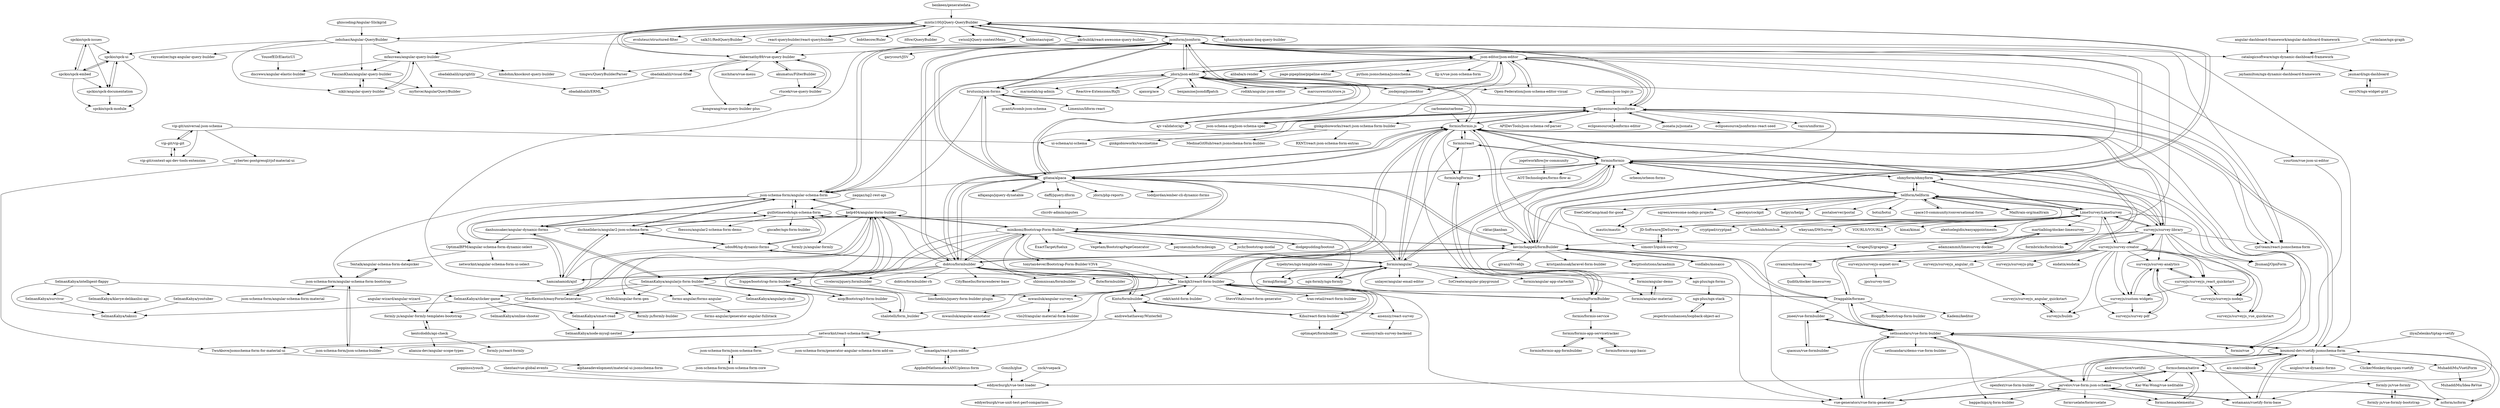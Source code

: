 digraph G {
"spckio/spck-issues" -> "spckio/spck-ui"
"spckio/spck-issues" -> "spckio/spck-documentation"
"spckio/spck-issues" -> "spckio/spck-embed"
"spckio/spck-documentation" -> "spckio/spck-ui"
"spckio/spck-documentation" -> "spckio/spck-module"
"formly-js/angular-formly" -> "formly-js/angular-formly-templates-bootstrap" ["e"=1]
"json-editor/json-editor" -> "jdorn/json-editor"
"json-editor/json-editor" -> "josdejong/jsoneditor" ["e"=1]
"json-editor/json-editor" -> "rjsf-team/react-jsonschema-form" ["e"=1]
"json-editor/json-editor" -> "jsonform/jsonform"
"json-editor/json-editor" -> "eclipsesource/jsonforms"
"json-editor/json-editor" -> "Open-Federation/json-schema-editor-visual" ["e"=1]
"json-editor/json-editor" -> "ajv-validator/ajv" ["e"=1]
"json-editor/json-editor" -> "yourtion/vue-json-ui-editor" ["e"=1]
"json-editor/json-editor" -> "json-schema-org/json-schema-spec" ["e"=1]
"json-editor/json-editor" -> "alibaba/x-render" ["e"=1]
"json-editor/json-editor" -> "brutusin/json-forms"
"json-editor/json-editor" -> "page-pipepline/pipeline-editor" ["e"=1]
"json-editor/json-editor" -> "GrapesJS/grapesjs" ["e"=1]
"json-editor/json-editor" -> "python-jsonschema/jsonschema" ["e"=1]
"json-editor/json-editor" -> "lljj-x/vue-json-schema-form" ["e"=1]
"json-schema-form/angular-schema-form" -> "jsonform/jsonform" ["e"=1]
"json-schema-form/angular-schema-form" -> "guillotinaweb/ngx-schema-form" ["e"=1]
"json-schema-form/angular-schema-form" -> "danhunsaker/angular-dynamic-forms" ["e"=1]
"json-schema-form/angular-schema-form" -> "jdorn/json-editor" ["e"=1]
"json-schema-form/angular-schema-form" -> "OptimalBPM/angular-schema-form-dynamic-select" ["e"=1]
"json-schema-form/angular-schema-form" -> "dschnelldavis/angular2-json-schema-form" ["e"=1]
"json-schema-form/angular-schema-form" -> "json-schema-form/angular-schema-form-bootstrap" ["e"=1]
"json-schema-form/angular-schema-form" -> "kelp404/angular-form-builder" ["e"=1]
"Open-Federation/json-schema-editor-visual" -> "json-editor/json-editor" ["e"=1]
"ghiscoding/Angular-Slickgrid" -> "zebzhao/Angular-QueryBuilder" ["e"=1]
"jdorn/json-editor" -> "json-editor/json-editor"
"jdorn/json-editor" -> "josdejong/jsoneditor" ["e"=1]
"jdorn/json-editor" -> "jsonform/jsonform"
"jdorn/json-editor" -> "json-schema-form/angular-schema-form" ["e"=1]
"jdorn/json-editor" -> "rjsf-team/react-jsonschema-form" ["e"=1]
"jdorn/json-editor" -> "gitana/alpaca"
"jdorn/json-editor" -> "benjamine/jsondiffpatch" ["e"=1]
"jdorn/json-editor" -> "ajv-validator/ajv" ["e"=1]
"jdorn/json-editor" -> "brutusin/json-forms"
"jdorn/json-editor" -> "Open-Federation/json-schema-editor-visual" ["e"=1]
"jdorn/json-editor" -> "rodikh/angular-json-editor"
"jdorn/json-editor" -> "marcuswestin/store.js" ["e"=1]
"jdorn/json-editor" -> "marmelab/ng-admin" ["e"=1]
"jdorn/json-editor" -> "Reactive-Extensions/RxJS" ["e"=1]
"jdorn/json-editor" -> "ajaxorg/ace" ["e"=1]
"mistic100/jQuery-QueryBuilder" -> "dabernathy89/vue-query-builder"
"mistic100/jQuery-QueryBuilder" -> "tghamm/dynamic-linq-query-builder"
"mistic100/jQuery-QueryBuilder" -> "ukrbublik/react-awesome-query-builder" ["e"=1]
"mistic100/jQuery-QueryBuilder" -> "timgws/QueryBuilderParser"
"mistic100/jQuery-QueryBuilder" -> "mfauveau/angular-query-builder"
"mistic100/jQuery-QueryBuilder" -> "react-querybuilder/react-querybuilder" ["e"=1]
"mistic100/jQuery-QueryBuilder" -> "evoluteur/structured-filter"
"mistic100/jQuery-QueryBuilder" -> "salk31/RedQueryBuilder"
"mistic100/jQuery-QueryBuilder" -> "kevinchappell/formBuilder"
"mistic100/jQuery-QueryBuilder" -> "zebzhao/Angular-QueryBuilder"
"mistic100/jQuery-QueryBuilder" -> "jsonform/jsonform"
"mistic100/jQuery-QueryBuilder" -> "bobthecow/Ruler" ["e"=1]
"mistic100/jQuery-QueryBuilder" -> "itfsw/QueryBuilder"
"mistic100/jQuery-QueryBuilder" -> "swisnl/jQuery-contextMenu" ["e"=1]
"mistic100/jQuery-QueryBuilder" -> "hiddentao/squel" ["e"=1]
"shentao/vue-global-events" -> "eddyerburgh/vue-test-loader" ["e"=1]
"formschema/elementui" -> "formschema/native"
"eddyerburgh/vue-test-loader" -> "eddyerburgh/vue-unit-test-perf-comparison"
"Gonzih/glue" -> "eddyerburgh/vue-test-loader"
"angular-dashboard-framework/angular-dashboard-framework" -> "catalogicsoftware/ngx-dynamic-dashboard-framework" ["e"=1]
"dobtco/formbuilder" -> "CityBaseInc/formrenderer-base"
"dobtco/formbuilder" -> "minikomi/Bootstrap-Form-Builder"
"dobtco/formbuilder" -> "kevinchappell/formBuilder"
"dobtco/formbuilder" -> "gitana/alpaca"
"dobtco/formbuilder" -> "shlomnissan/formbuilder"
"dobtco/formbuilder" -> "SelmanKahya/angularjs-form-builder"
"dobtco/formbuilder" -> "Kinto/formbuilder"
"dobtco/formbuilder" -> "kelp404/angular-form-builder"
"dobtco/formbuilder" -> "viveleroi/jquery.formbuilder"
"dobtco/formbuilder" -> "flute/formbuilder"
"dobtco/formbuilder" -> "frappe/bootstrap-form-builder"
"dobtco/formbuilder" -> "blackjk3/react-form-builder"
"dobtco/formbuilder" -> "jsonform/jsonform"
"dobtco/formbuilder" -> "dobtco/formbuilder-rb"
"dobtco/formbuilder" -> "formio/formio.js"
"ohmyform/ohmyform" -> "tellform/tellform" ["e"=1]
"ohmyform/ohmyform" -> "formio/formio" ["e"=1]
"ohmyform/ohmyform" -> "LimeSurvey/LimeSurvey" ["e"=1]
"Kiho/react-form-builder" -> "blackjk3/react-form-builder"
"Kiho/react-form-builder" -> "Kinto/formbuilder"
"Kiho/react-form-builder" -> "optimajet/formbuilder" ["e"=1]
"iliyaZelenko/tiptap-vuetify" -> "koumoul-dev/vuetify-jsonschema-form" ["e"=1]
"iliyaZelenko/tiptap-vuetify" -> "wotamann/vuetify-form-base" ["e"=1]
"angular-wizard/angular-wizard" -> "formly-js/angular-formly-templates-bootstrap" ["e"=1]
"typebytes/ngx-template-streams" -> "formql/formql" ["e"=1]
"AppliedMathematicsANU/plexus-form" -> "ismaelga/react-json-editor"
"hamzahamidi/ajsf" -> "guillotinaweb/ngx-schema-form"
"hamzahamidi/ajsf" -> "dschnelldavis/angular2-json-schema-form"
"hamzahamidi/ajsf" -> "udos86/ng-dynamic-forms" ["e"=1]
"hamzahamidi/ajsf" -> "formio/angular"
"ncform/ncform" -> "jarvelov/vue-form-json-schema" ["e"=1]
"ncform/ncform" -> "koumoul-dev/vuetify-jsonschema-form" ["e"=1]
"ncform/ncform" -> "formschema/native" ["e"=1]
"zebzhao/Angular-QueryBuilder" -> "FauzanKhan/angular-query-builder"
"zebzhao/Angular-QueryBuilder" -> "mfauveau/angular-query-builder"
"zebzhao/Angular-QueryBuilder" -> "catalogicsoftware/ngx-dynamic-dashboard-framework"
"zebzhao/Angular-QueryBuilder" -> "raysuelzer/ngx-angular-query-builder"
"zebzhao/Angular-QueryBuilder" -> "spckio/spck-ui"
"zebzhao/Angular-QueryBuilder" -> "niklr/angular-query-builder"
"rtucek/vue-query-builder" -> "dabernathy89/vue-query-builder"
"rtucek/vue-query-builder" -> "kongwang/vue-query-builder-plus"
"danhunsaker/angular-dynamic-forms" -> "SelmanKahya/angularjs-form-builder"
"danhunsaker/angular-dynamic-forms" -> "json-schema-form/angular-schema-form" ["e"=1]
"danhunsaker/angular-dynamic-forms" -> "kelp404/angular-form-builder"
"danhunsaker/angular-dynamic-forms" -> "OptimalBPM/angular-schema-form-dynamic-select"
"kelp404/angular-form-builder" -> "SelmanKahya/angularjs-form-builder"
"kelp404/angular-form-builder" -> "minikomi/Bootstrap-Form-Builder"
"kelp404/angular-form-builder" -> "MacKentoch/easyFormGenerator"
"kelp404/angular-form-builder" -> "McNull/angular-form-gen"
"kelp404/angular-form-builder" -> "danhunsaker/angular-dynamic-forms"
"kelp404/angular-form-builder" -> "formly-js/angular-formly" ["e"=1]
"kelp404/angular-form-builder" -> "forms-angular/forms-angular"
"kelp404/angular-form-builder" -> "mwasiluk/angular-surveys"
"kelp404/angular-form-builder" -> "json-schema-form/angular-schema-form" ["e"=1]
"koumoul-dev/vuetify-jsonschema-form" -> "wotamann/vuetify-form-base"
"koumoul-dev/vuetify-jsonschema-form" -> "jarvelov/vue-form-json-schema"
"koumoul-dev/vuetify-jsonschema-form" -> "sethsandaru/vue-form-builder"
"koumoul-dev/vuetify-jsonschema-form" -> "vue-generators/vue-form-generator" ["e"=1]
"koumoul-dev/vuetify-jsonschema-form" -> "formschema/native"
"koumoul-dev/vuetify-jsonschema-form" -> "MuhaddiMu/VuetiForm"
"koumoul-dev/vuetify-jsonschema-form" -> "asigloo/vue-dynamic-forms" ["e"=1]
"koumoul-dev/vuetify-jsonschema-form" -> "ClickerMonkey/dayspan-vuetify" ["e"=1]
"koumoul-dev/vuetify-jsonschema-form" -> "ais-one/cookbook" ["e"=1]
"koumoul-dev/vuetify-jsonschema-form" -> "ncform/ncform" ["e"=1]
"koumoul-dev/vuetify-jsonschema-form" -> "eclipsesource/jsonforms"
"openfext/vue-form-builder" -> "formschema/elementui" ["e"=1]
"jogetworkflow/jw-community" -> "AOT-Technologies/forms-flow-ai" ["e"=1]
"SelmanKahya/youtuber" -> "SelmanKahya/taksici"
"SelmanKahya/intelligent-flappy" -> "SelmanKahya/clicker-game"
"SelmanKahya/intelligent-flappy" -> "SelmanKahya/survivor"
"SelmanKahya/intelligent-flappy" -> "SelmanKahya/taksici"
"SelmanKahya/intelligent-flappy" -> "SelmanKahya/klavye-delikanlisi-api"
"cybertec-postgresql/rjsf-material-ui" -> "TwoAbove/jsonschema-form-for-material-ui"
"wotamann/vuetify-form-base" -> "koumoul-dev/vuetify-jsonschema-form"
"wotamann/vuetify-form-base" -> "jarvelov/vue-form-json-schema"
"sethsandaru/vue-form-builder" -> "jmeei/vue-formbuilder"
"sethsandaru/vue-form-builder" -> "sethsandaru/demo-vue-form-builder"
"sethsandaru/vue-form-builder" -> "formio/vue"
"sethsandaru/vue-form-builder" -> "Draggable/formeo"
"sethsandaru/vue-form-builder" -> "qiaoxun/vue-formbuilder"
"sethsandaru/vue-form-builder" -> "vue-generators/vue-form-generator" ["e"=1]
"sethsandaru/vue-form-builder" -> "wotamann/vuetify-form-base"
"sethsandaru/vue-form-builder" -> "jarvelov/vue-form-json-schema"
"sethsandaru/vue-form-builder" -> "baggachipz/q-form-builder" ["e"=1]
"sethsandaru/vue-form-builder" -> "koumoul-dev/vuetify-jsonschema-form"
"SelmanKahya/angularjs-form-builder" -> "kelp404/angular-form-builder"
"SelmanKahya/angularjs-form-builder" -> "danhunsaker/angular-dynamic-forms"
"SelmanKahya/angularjs-form-builder" -> "SelmanKahya/node-mysql-nested"
"SelmanKahya/angularjs-form-builder" -> "forms-angular/forms-angular"
"SelmanKahya/angularjs-form-builder" -> "SelmanKahya/clicker-game"
"SelmanKahya/angularjs-form-builder" -> "SelmanKahya/angularjs-chat"
"SelmanKahya/angularjs-form-builder" -> "MacKentoch/easyFormGenerator"
"SelmanKahya/angularjs-form-builder" -> "SelmanKahya/smart-read"
"SelmanKahya/angularjs-form-builder" -> "McNull/angular-form-gen"
"viveleroi/jquery.formbuilder" -> "limcheekin/jquery-form-builder-plugin"
"vip-git/universal-json-schema" -> "vip-git/vip-git"
"vip-git/universal-json-schema" -> "vip-git/context-api-dev-tools-extension"
"vip-git/universal-json-schema" -> "ui-schema/ui-schema"
"vip-git/universal-json-schema" -> "cybertec-postgresql/rjsf-material-ui"
"surveyjs/survey-analytics" -> "surveyjs/survey-pdf"
"surveyjs/survey-analytics" -> "surveyjs/custom-widgets"
"surveyjs/survey-analytics" -> "surveyjs/surveyjs_react_quickstart"
"jmeei/vue-formbuilder" -> "qiaoxun/vue-formbuilder"
"jmeei/vue-formbuilder" -> "sethsandaru/vue-form-builder"
"yourtion/vue-json-ui-editor" -> "jarvelov/vue-form-json-schema" ["e"=1]
"surveyjs/custom-widgets" -> "surveyjs/survey-pdf"
"surveyjs/custom-widgets" -> "surveyjs/survey-analytics"
"surveyjs/custom-widgets" -> "surveyjs/builds"
"surveyjs/survey-pdf" -> "surveyjs/survey-analytics"
"martialblog/docker-limesurvey" -> "adamzammit/limesurvey-docker"
"martialblog/docker-limesurvey" -> "crramirez/limesurvey"
"spckio/spck-embed" -> "spckio/spck-ui"
"spckio/spck-embed" -> "spckio/spck-documentation"
"spckio/spck-embed" -> "spckio/spck-module"
"spckio/spck-embed" -> "spckio/spck-issues"
"SelmanKahya/survivor" -> "SelmanKahya/taksici"
"frappe/bootstrap-form-builder" -> "shalotelli/form_builder"
"frappe/bootstrap-form-builder" -> "aiop/Bootstrap3-form-builder"
"jarvelov/vue-form-json-schema" -> "koumoul-dev/vuetify-jsonschema-form"
"jarvelov/vue-form-json-schema" -> "formschema/elementui"
"jarvelov/vue-form-json-schema" -> "wotamann/vuetify-form-base"
"jarvelov/vue-form-json-schema" -> "formschema/native"
"jarvelov/vue-form-json-schema" -> "vue-generators/vue-form-generator" ["e"=1]
"jarvelov/vue-form-json-schema" -> "sethsandaru/vue-form-builder"
"jarvelov/vue-form-json-schema" -> "ncform/ncform" ["e"=1]
"jarvelov/vue-form-json-schema" -> "baggachipz/q-form-builder" ["e"=1]
"jarvelov/vue-form-json-schema" -> "formvuelate/formvuelate" ["e"=1]
"znck/vuepack" -> "eddyerburgh/vue-test-loader" ["e"=1]
"surveyjs/surveyjs-nodejs" -> "surveyjs/surveyjs_react_quickstart"
"surveyjs/surveyjs-nodejs" -> "surveyjs/survey-analytics"
"surveyjs/surveyjs-nodejs" -> "surveyjs/surveyjs_vue_quickstart"
"formio/angular-demo" -> "formio/angular-material"
"qiaoxun/vue-formbuilder" -> "jmeei/vue-formbuilder"
"surveyjs/surveyjs-aspnet-mvc" -> "jpo/survey-tool"
"tonytan4ever/Bootstrap-Form-Builder-V3V4" -> "shalotelli/form_builder"
"aiop/Bootstrap3-form-builder" -> "frappe/bootstrap-form-builder"
"aiop/Bootstrap3-form-builder" -> "shalotelli/form_builder"
"spckio/spck-ui" -> "spckio/spck-documentation"
"spckio/spck-ui" -> "spckio/spck-module"
"spckio/spck-ui" -> "spckio/spck-embed"
"TwoAbove/jsonschema-form-for-material-ui" -> "alphaeadevelopment/material-ui-jsonschema-form"
"SelmanKahya/smart-read" -> "SelmanKahya/node-mysql-nested"
"jsonform/jsonform" -> "gitana/alpaca"
"jsonform/jsonform" -> "json-schema-form/angular-schema-form" ["e"=1]
"jsonform/jsonform" -> "eclipsesource/jsonforms"
"jsonform/jsonform" -> "brutusin/json-forms"
"jsonform/jsonform" -> "jdorn/json-editor"
"jsonform/jsonform" -> "json-editor/json-editor"
"jsonform/jsonform" -> "rjsf-team/react-jsonschema-form" ["e"=1]
"jsonform/jsonform" -> "kevinchappell/formBuilder"
"jsonform/jsonform" -> "vue-generators/vue-form-generator" ["e"=1]
"jsonform/jsonform" -> "hamzahamidi/ajsf"
"jsonform/jsonform" -> "formio/formio.js"
"jsonform/jsonform" -> "dobtco/formbuilder"
"jsonform/jsonform" -> "mistic100/jQuery-QueryBuilder"
"jsonform/jsonform" -> "garycourt/JSV" ["e"=1]
"jsonform/jsonform" -> "koumoul-dev/vuetify-jsonschema-form"
"JD-Software/JDeSurvey" -> "simonv3/quick-survey"
"kevinchappell/formBuilder" -> "Draggable/formeo"
"kevinchappell/formBuilder" -> "dobtco/formbuilder"
"kevinchappell/formBuilder" -> "formio/formio.js"
"kevinchappell/formBuilder" -> "minikomi/Bootstrap-Form-Builder"
"kevinchappell/formBuilder" -> "gitana/alpaca"
"kevinchappell/formBuilder" -> "jsonform/jsonform"
"kevinchappell/formBuilder" -> "formio/formio"
"kevinchappell/formBuilder" -> "blackjk3/react-form-builder"
"kevinchappell/formBuilder" -> "givanz/VvvebJs" ["e"=1]
"kevinchappell/formBuilder" -> "mistic100/jQuery-QueryBuilder"
"kevinchappell/formBuilder" -> "kristijanhusak/laravel-form-builder" ["e"=1]
"kevinchappell/formBuilder" -> "sethsandaru/vue-form-builder"
"kevinchappell/formBuilder" -> "dwijitsolutions/laraadmin" ["e"=1]
"kevinchappell/formBuilder" -> "vue-generators/vue-form-generator" ["e"=1]
"kevinchappell/formBuilder" -> "voidlabs/mosaico" ["e"=1]
"benjamine/jsondiffpatch" -> "jdorn/json-editor" ["e"=1]
"alfajango/jquery-dynatable" -> "gitana/alpaca" ["e"=1]
"formly-js/angular-formly-templates-bootstrap" -> "kentcdodds/api-check"
"YousefED/ElasticUI" -> "dncrews/angular-elastic-builder" ["e"=1]
"mfauveau/angular-query-builder" -> "niklr/angular-query-builder"
"mfauveau/angular-query-builder" -> "dncrews/angular-elastic-builder"
"mfauveau/angular-query-builder" -> "FauzanKhan/angular-query-builder"
"mfauveau/angular-query-builder" -> "kindohm/knockout-query-builder"
"mfauveau/angular-query-builder" -> "myforce/AngularQueryBuilder"
"MuhaddiMu/VuetiForm" -> "MuhaddiMu/Idea-ReVue"
"Textalk/angular-schema-form-datepicker" -> "json-schema-form/angular-schema-form-bootstrap"
"formio/angular-material" -> "formio/angular-demo"
"obadakhalili/sprightly" -> "obadakhalili/ERML"
"crramirez/limesurvey" -> "fjudith/docker-limesurvey"
"SelmanKahya/clicker-game" -> "SelmanKahya/taksici"
"SelmanKahya/clicker-game" -> "SelmanKahya/online-shooter"
"SelmanKahya/clicker-game" -> "SelmanKahya/smart-read"
"SelmanKahya/clicker-game" -> "SelmanKahya/node-mysql-nested"
"vip-git/vip-git" -> "vip-git/context-api-dev-tools-extension"
"vip-git/vip-git" -> "vip-git/universal-json-schema"
"eclipsesource/jsonforms" -> "jsonform/jsonform"
"eclipsesource/jsonforms" -> "rjsf-team/react-jsonschema-form" ["e"=1]
"eclipsesource/jsonforms" -> "eclipsesource/jsonforms-react-seed"
"eclipsesource/jsonforms" -> "json-editor/json-editor"
"eclipsesource/jsonforms" -> "vazco/uniforms" ["e"=1]
"eclipsesource/jsonforms" -> "ui-schema/ui-schema"
"eclipsesource/jsonforms" -> "ajv-validator/ajv" ["e"=1]
"eclipsesource/jsonforms" -> "APIDevTools/json-schema-ref-parser" ["e"=1]
"eclipsesource/jsonforms" -> "formio/formio.js"
"eclipsesource/jsonforms" -> "ginkgobioworks/react-json-schema-form-builder"
"eclipsesource/jsonforms" -> "brutusin/json-forms"
"eclipsesource/jsonforms" -> "eclipsesource/jsonforms-editor"
"eclipsesource/jsonforms" -> "json-schema-org/json-schema-spec" ["e"=1]
"eclipsesource/jsonforms" -> "jsonata-js/jsonata" ["e"=1]
"eclipsesource/jsonforms" -> "koumoul-dev/vuetify-jsonschema-form"
"tellform/tellform" -> "ohmyform/ohmyform" ["e"=1]
"tellform/tellform" -> "space10-community/conversational-form" ["e"=1]
"tellform/tellform" -> "Mailtrain-org/mailtrain" ["e"=1]
"tellform/tellform" -> "surveyjs/survey-library"
"tellform/tellform" -> "LimeSurvey/LimeSurvey"
"tellform/tellform" -> "formio/formio"
"tellform/tellform" -> "JD-Software/JDeSurvey"
"tellform/tellform" -> "simonv3/quick-survey"
"tellform/tellform" -> "freeCodeCamp/mail-for-good" ["e"=1]
"tellform/tellform" -> "mautic/mautic" ["e"=1]
"tellform/tellform" -> "sqreen/awesome-nodejs-projects" ["e"=1]
"tellform/tellform" -> "agentejo/cockpit" ["e"=1]
"tellform/tellform" -> "helpyio/helpy" ["e"=1]
"tellform/tellform" -> "postalserver/postal" ["e"=1]
"tellform/tellform" -> "botui/botui" ["e"=1]
"json-schema-org/json-schema-spec" -> "eclipsesource/jsonforms" ["e"=1]
"hiddentao/squel" -> "mistic100/jQuery-QueryBuilder" ["e"=1]
"LimeSurvey/LimeSurvey" -> "surveyjs/survey-library"
"LimeSurvey/LimeSurvey" -> "ohmyform/ohmyform" ["e"=1]
"LimeSurvey/LimeSurvey" -> "wkeyuan/DWSurvey" ["e"=1]
"LimeSurvey/LimeSurvey" -> "martialblog/docker-limesurvey"
"LimeSurvey/LimeSurvey" -> "tellform/tellform"
"LimeSurvey/LimeSurvey" -> "surveyjs/survey-creator"
"LimeSurvey/LimeSurvey" -> "JD-Software/JDeSurvey"
"LimeSurvey/LimeSurvey" -> "YOURLS/YOURLS" ["e"=1]
"LimeSurvey/LimeSurvey" -> "formbricks/formbricks" ["e"=1]
"LimeSurvey/LimeSurvey" -> "kimai/kimai" ["e"=1]
"LimeSurvey/LimeSurvey" -> "mautic/mautic" ["e"=1]
"LimeSurvey/LimeSurvey" -> "JhumanJ/OpnForm" ["e"=1]
"LimeSurvey/LimeSurvey" -> "alextselegidis/easyappointments" ["e"=1]
"LimeSurvey/LimeSurvey" -> "cryptpad/cryptpad" ["e"=1]
"LimeSurvey/LimeSurvey" -> "humhub/humhub" ["e"=1]
"ngx-formly/ngx-formly" -> "formio/angular" ["e"=1]
"benkeen/generatedata" -> "mistic100/jQuery-QueryBuilder" ["e"=1]
"voidlabs/mosaico" -> "kevinchappell/formBuilder" ["e"=1]
"json-schema-form/angular-schema-form-material" -> "json-schema-form/angular-schema-form-bootstrap"
"MacKentoch/easyFormGenerator" -> "formly-js/angular-formly-templates-bootstrap"
"MacKentoch/easyFormGenerator" -> "formly-js/formly-builder"
"MacKentoch/easyFormGenerator" -> "kelp404/angular-form-builder"
"ginkgobioworks/react-json-schema-form-builder" -> "RXNT/react-json-schema-form-extras" ["e"=1]
"ginkgobioworks/react-json-schema-form-builder" -> "ui-schema/ui-schema"
"ginkgobioworks/react-json-schema-form-builder" -> "ginkgobioworks/vaccinetime"
"ginkgobioworks/react-json-schema-form-builder" -> "MedinaGitHub/react-jsonschema-form-builder"
"OptimalBPM/angular-schema-form-dynamic-select" -> "Textalk/angular-schema-form-datepicker"
"OptimalBPM/angular-schema-form-dynamic-select" -> "networknt/angular-schema-form-ui-select"
"formio/ngFormBuilder" -> "formio/ngFormio"
"formio/ngFormBuilder" -> "formio/formio-service"
"kentcdodds/api-check" -> "alianza-dev/angular-scope-types"
"kentcdodds/api-check" -> "formly-js/react-formly"
"kentcdodds/api-check" -> "formly-js/angular-formly-templates-bootstrap"
"obadakhalili/visual-filter" -> "obadakhalili/ERML"
"json-schema-form/angular-schema-form-bootstrap" -> "json-schema-form/angular-schema-form-material"
"json-schema-form/angular-schema-form-bootstrap" -> "Textalk/angular-schema-form-datepicker"
"json-schema-form/angular-schema-form-bootstrap" -> "json-schema-form/json-schema-builder"
"formio/ngFormio" -> "formio/ngFormBuilder"
"vip-git/context-api-dev-tools-extension" -> "vip-git/vip-git"
"formio/formio-service" -> "formio/formio-app-servicetracker"
"surveyjs/survey-library" -> "surveyjs/survey-creator"
"surveyjs/survey-library" -> "LimeSurvey/LimeSurvey"
"surveyjs/survey-library" -> "surveyjs/surveyjs_react_quickstart"
"surveyjs/survey-library" -> "tellform/tellform"
"surveyjs/survey-library" -> "surveyjs/survey-analytics"
"surveyjs/survey-library" -> "formbricks/formbricks" ["e"=1]
"surveyjs/survey-library" -> "formio/formio.js"
"surveyjs/survey-library" -> "rjsf-team/react-jsonschema-form" ["e"=1]
"surveyjs/survey-library" -> "formio/formio"
"surveyjs/survey-library" -> "ohmyform/ohmyform" ["e"=1]
"surveyjs/survey-library" -> "surveyjs/custom-widgets"
"surveyjs/survey-library" -> "surveyjs/surveyjs_vue_quickstart"
"surveyjs/survey-library" -> "kevinchappell/formBuilder"
"surveyjs/survey-library" -> "surveyjs/surveyjs-nodejs"
"surveyjs/survey-library" -> "GrapesJS/grapesjs" ["e"=1]
"Kinto/formbuilder" -> "blackjk3/react-form-builder"
"Kinto/formbuilder" -> "aisensiy/react-survey"
"Kinto/formbuilder" -> "dobtco/formbuilder"
"Kinto/formbuilder" -> "Kiho/react-form-builder"
"Kinto/formbuilder" -> "andrewhathaway/Winterfell" ["e"=1]
"formio/formio.js" -> "formio/formio"
"formio/formio.js" -> "kevinchappell/formBuilder"
"formio/formio.js" -> "formio/angular"
"formio/formio.js" -> "formio/react" ["e"=1]
"formio/formio.js" -> "Draggable/formeo"
"formio/formio.js" -> "formio/vue"
"formio/formio.js" -> "formio/ngFormBuilder"
"formio/formio.js" -> "gitana/alpaca"
"formio/formio.js" -> "eclipsesource/jsonforms"
"formio/formio.js" -> "formio/ngFormio"
"formio/formio.js" -> "sethsandaru/vue-form-builder"
"formio/formio.js" -> "blackjk3/react-form-builder"
"formio/formio.js" -> "jsonform/jsonform"
"formio/formio.js" -> "surveyjs/survey-library"
"formio/formio.js" -> "dobtco/formbuilder"
"surveyjs/survey-creator" -> "surveyjs/survey-library"
"surveyjs/survey-creator" -> "surveyjs/survey-analytics"
"surveyjs/survey-creator" -> "surveyjs/custom-widgets"
"surveyjs/survey-creator" -> "surveyjs/surveyjs_react_quickstart"
"surveyjs/survey-creator" -> "surveyjs/surveyjs-nodejs"
"surveyjs/survey-creator" -> "surveyjs/survey-pdf"
"surveyjs/survey-creator" -> "surveyjs/surveyjs-php"
"surveyjs/survey-creator" -> "surveyjs/surveyjs_vue_quickstart"
"surveyjs/survey-creator" -> "aisensiy/react-survey"
"surveyjs/survey-creator" -> "LimeSurvey/LimeSurvey"
"surveyjs/survey-creator" -> "surveyjs/surveyjs-aspnet-mvc"
"surveyjs/survey-creator" -> "surveyjs/builds"
"surveyjs/survey-creator" -> "endatix/endatix"
"surveyjs/survey-creator" -> "surveyjs/surveyjs_angular_cli"
"surveyjs/survey-creator" -> "JhumanJ/OpnForm" ["e"=1]
"formio/formio" -> "formio/formio.js"
"formio/formio" -> "formio/angular"
"formio/formio" -> "formio/react" ["e"=1]
"formio/formio" -> "formio/ngFormBuilder"
"formio/formio" -> "ohmyform/ohmyform" ["e"=1]
"formio/formio" -> "formio/ngFormio"
"formio/formio" -> "kevinchappell/formBuilder"
"formio/formio" -> "orbeon/orbeon-forms" ["e"=1]
"formio/formio" -> "gitana/alpaca"
"formio/formio" -> "tellform/tellform"
"formio/formio" -> "AOT-Technologies/forms-flow-ai"
"formio/formio" -> "formio/vue"
"formio/formio" -> "eclipsesource/jsonforms"
"formio/formio" -> "surveyjs/survey-library"
"formio/formio" -> "JhumanJ/OpnForm" ["e"=1]
"josdejong/jsoneditor" -> "jdorn/json-editor" ["e"=1]
"josdejong/jsoneditor" -> "json-editor/json-editor" ["e"=1]
"formio/react" -> "formio/formio" ["e"=1]
"formio/react" -> "formio/formio.js" ["e"=1]
"formio/react" -> "formio/ngFormio" ["e"=1]
"brutusin/json-forms" -> "jsonform/jsonform"
"brutusin/json-forms" -> "gitana/alpaca"
"brutusin/json-forms" -> "json-schema-form/angular-schema-form" ["e"=1]
"brutusin/json-forms" -> "eclipsesource/jsonforms"
"brutusin/json-forms" -> "gcanti/tcomb-json-schema" ["e"=1]
"brutusin/json-forms" -> "Limenius/liform-react" ["e"=1]
"minikomi/Bootstrap-Form-Builder" -> "dobtco/formbuilder"
"minikomi/Bootstrap-Form-Builder" -> "kevinchappell/formBuilder"
"minikomi/Bootstrap-Form-Builder" -> "kelp404/angular-form-builder"
"minikomi/Bootstrap-Form-Builder" -> "ExactTarget/fuelux" ["e"=1]
"minikomi/Bootstrap-Form-Builder" -> "SelmanKahya/angularjs-form-builder"
"minikomi/Bootstrap-Form-Builder" -> "Vegetam/BootstrapPageGenerator" ["e"=1]
"minikomi/Bootstrap-Form-Builder" -> "frappe/bootstrap-form-builder"
"minikomi/Bootstrap-Form-Builder" -> "gitana/alpaca"
"minikomi/Bootstrap-Form-Builder" -> "payonesmile/formdesign" ["e"=1]
"minikomi/Bootstrap-Form-Builder" -> "jschr/bootstrap-modal" ["e"=1]
"minikomi/Bootstrap-Form-Builder" -> "dodgepudding/bootout" ["e"=1]
"minikomi/Bootstrap-Form-Builder" -> "limcheekin/jquery-form-builder-plugin"
"minikomi/Bootstrap-Form-Builder" -> "aiop/Bootstrap3-form-builder"
"minikomi/Bootstrap-Form-Builder" -> "tonytan4ever/Bootstrap-Form-Builder-V3V4"
"minikomi/Bootstrap-Form-Builder" -> "blackjk3/react-form-builder"
"networknt/react-schema-form" -> "json-schema-form/json-schema-form"
"networknt/react-schema-form" -> "ismaelga/react-json-editor"
"networknt/react-schema-form" -> "TwoAbove/jsonschema-form-for-material-ui"
"networknt/react-schema-form" -> "json-schema-form/json-schema-builder"
"networknt/react-schema-form" -> "json-schema-form/generator-angular-schema-form-add-on"
"blackjk3/react-form-builder" -> "Kiho/react-form-builder"
"blackjk3/react-form-builder" -> "Kinto/formbuilder"
"blackjk3/react-form-builder" -> "Draggable/formeo"
"blackjk3/react-form-builder" -> "kevinchappell/formBuilder"
"blackjk3/react-form-builder" -> "kelp404/angular-form-builder"
"blackjk3/react-form-builder" -> "vlio20/angular-material-form-builder"
"blackjk3/react-form-builder" -> "rekit/antd-form-builder" ["e"=1]
"blackjk3/react-form-builder" -> "optimajet/formbuilder" ["e"=1]
"blackjk3/react-form-builder" -> "SteveVitali/react-form-generator" ["e"=1]
"blackjk3/react-form-builder" -> "trax-retail/react-form-builder"
"blackjk3/react-form-builder" -> "formio/ngFormBuilder"
"blackjk3/react-form-builder" -> "mwasiluk/angular-surveys"
"blackjk3/react-form-builder" -> "ismaelga/react-json-editor"
"blackjk3/react-form-builder" -> "dobtco/formbuilder"
"blackjk3/react-form-builder" -> "formio/formio.js"
"jwadhams/json-logic-js" -> "eclipsesource/jsonforms" ["e"=1]
"andrewhathaway/Winterfell" -> "networknt/react-schema-form" ["e"=1]
"mwasiluk/angular-surveys" -> "vlio20/angular-material-form-builder"
"mwasiluk/angular-surveys" -> "mwasiluk/angular-annotator"
"tghamm/dynamic-linq-query-builder" -> "mistic100/jQuery-QueryBuilder"
"ismaelga/react-json-editor" -> "AppliedMathematicsANU/plexus-form"
"ismaelga/react-json-editor" -> "networknt/react-schema-form"
"Draggable/formeo" -> "kevinchappell/formBuilder"
"Draggable/formeo" -> "sethsandaru/vue-form-builder"
"Draggable/formeo" -> "formio/formio.js"
"Draggable/formeo" -> "blackjk3/react-form-builder"
"Draggable/formeo" -> "Bloggify/bootstrap-form-builder"
"Draggable/formeo" -> "Kademi/keditor" ["e"=1]
"Draggable/formeo" -> "jmeei/vue-formbuilder"
"niklr/angular-query-builder" -> "FauzanKhan/angular-query-builder"
"niklr/angular-query-builder" -> "mfauveau/angular-query-builder"
"simonv3/quick-survey" -> "JD-Software/JDeSurvey"
"formio/formio-app-basic" -> "formio/formio-app-servicetracker"
"vue-generators/vue-form-generator" -> "sethsandaru/vue-form-builder" ["e"=1]
"vue-generators/vue-form-generator" -> "jarvelov/vue-form-json-schema" ["e"=1]
"Mailtrain-org/mailtrain" -> "tellform/tellform" ["e"=1]
"dabernathy89/vue-query-builder" -> "rtucek/vue-query-builder"
"dabernathy89/vue-query-builder" -> "akumatus/FilterBuilder"
"dabernathy89/vue-query-builder" -> "mistic100/jQuery-QueryBuilder"
"dabernathy89/vue-query-builder" -> "kongwang/vue-query-builder-plus"
"dabernathy89/vue-query-builder" -> "timgws/QueryBuilderParser"
"dabernathy89/vue-query-builder" -> "michitaro/vue-menu" ["e"=1]
"dabernathy89/vue-query-builder" -> "obadakhalili/visual-filter"
"zaqqaz/ng2-rest-api" -> "guillotinaweb/ngx-schema-form" ["e"=1]
"json-schema-form/json-schema-form" -> "json-schema-form/json-schema-form-core"
"FauzanKhan/angular-query-builder" -> "niklr/angular-query-builder"
"FauzanKhan/angular-query-builder" -> "myforce/AngularQueryBuilder"
"json-schema-form/json-schema-form-core" -> "json-schema-form/json-schema-form"
"json-schema-form/json-schema-builder" -> "json-schema-form/angular-schema-form-bootstrap"
"formio/formio-app-servicetracker" -> "formio/formio-app-basic"
"formio/formio-app-servicetracker" -> "formio/formio-app-formbuilder"
"jsonata-js/jsonata" -> "eclipsesource/jsonforms" ["e"=1]
"formio/angular" -> "formio/angular-demo"
"formio/angular" -> "udos86/ng-dynamic-forms" ["e"=1]
"formio/angular" -> "formio/formio.js"
"formio/angular" -> "formio/angular-material"
"formio/angular" -> "formio/formio"
"formio/angular" -> "ngx-formly/ngx-formly" ["e"=1]
"formio/angular" -> "formio/ngFormBuilder"
"formio/angular" -> "guillotinaweb/ngx-schema-form"
"formio/angular" -> "unlayer/angular-email-editor"
"formio/angular" -> "SoCreate/angular-playground" ["e"=1]
"formio/angular" -> "hamzahamidi/ajsf"
"formio/angular" -> "formio/angular-app-starterkit"
"formio/angular" -> "formio/react" ["e"=1]
"formio/angular" -> "formql/formql"
"formio/angular" -> "ngx-plus/ngx-forms"
"udos86/ng-dynamic-forms" -> "formio/angular" ["e"=1]
"udos86/ng-dynamic-forms" -> "guillotinaweb/ngx-schema-form" ["e"=1]
"udos86/ng-dynamic-forms" -> "dschnelldavis/angular2-json-schema-form" ["e"=1]
"react-querybuilder/react-querybuilder" -> "mistic100/jQuery-QueryBuilder" ["e"=1]
"react-querybuilder/react-querybuilder" -> "dabernathy89/vue-query-builder" ["e"=1]
"guillotinaweb/ngx-schema-form" -> "dschnelldavis/angular2-json-schema-form"
"guillotinaweb/ngx-schema-form" -> "hamzahamidi/ajsf"
"guillotinaweb/ngx-schema-form" -> "json-schema-form/angular-schema-form" ["e"=1]
"guillotinaweb/ngx-schema-form" -> "udos86/ng-dynamic-forms" ["e"=1]
"guillotinaweb/ngx-schema-form" -> "ngx-formly/ngx-formly" ["e"=1]
"guillotinaweb/ngx-schema-form" -> "formio/angular"
"guillotinaweb/ngx-schema-form" -> "giscafer/ngx-form-builder"
"guillotinaweb/ngx-schema-form" -> "fbessou/angular2-schema-form-demo"
"aisensiy/react-survey" -> "aisensiy/rails-survey-backend"
"adamzammit/limesurvey-docker" -> "crramirez/limesurvey"
"adamzammit/limesurvey-docker" -> "martialblog/docker-limesurvey"
"jaumard/ngx-dashboard" -> "envyN/ngx-widget-grid"
"formio/formio-app-formbuilder" -> "formio/formio-app-servicetracker"
"space10-community/conversational-form" -> "tellform/tellform" ["e"=1]
"dschnelldavis/angular2-json-schema-form" -> "guillotinaweb/ngx-schema-form"
"dschnelldavis/angular2-json-schema-form" -> "hamzahamidi/ajsf"
"dschnelldavis/angular2-json-schema-form" -> "udos86/ng-dynamic-forms" ["e"=1]
"dschnelldavis/angular2-json-schema-form" -> "json-schema-form/angular-schema-form" ["e"=1]
"daffl/jquery.dform" -> "clicrdv-admin/inputex"
"akumatus/FilterBuilder" -> "rtucek/vue-query-builder"
"akumatus/FilterBuilder" -> "dabernathy89/vue-query-builder"
"andrewcourtice/vuetiful" -> "Kar-Wai-Wong/vue-xeditable" ["e"=1]
"poppinss/youch" -> "eddyerburgh/vue-test-loader" ["e"=1]
"formly-js/vue-formly" -> "formly-js/vue-formly-bootstrap"
"formly-js/vue-formly-bootstrap" -> "formly-js/vue-formly"
"swimlane/ngx-graph" -> "catalogicsoftware/ngx-dynamic-dashboard-framework" ["e"=1]
"carboneio/carbone" -> "formio/formio.js" ["e"=1]
"surveyjs/surveyjs_react_quickstart" -> "surveyjs/surveyjs-nodejs"
"surveyjs/surveyjs_react_quickstart" -> "surveyjs/survey-analytics"
"surveyjs/surveyjs_react_quickstart" -> "surveyjs/custom-widgets"
"forms-angular/forms-angular" -> "forms-angular/generator-angular-fullstack"
"formschema/native" -> "formschema/elementui"
"formschema/native" -> "jarvelov/vue-form-json-schema"
"formschema/native" -> "Kar-Wai-Wong/vue-xeditable"
"formschema/native" -> "eddyerburgh/vue-test-loader"
"formschema/native" -> "formly-js/vue-formly"
"envyN/ngx-widget-grid" -> "jaumard/ngx-dashboard"
"shalotelli/form_builder" -> "frappe/bootstrap-form-builder"
"surveyjs/surveyjs_angular_cli" -> "surveyjs/surveyjs_angular_quickstart"
"jesperbruunhansen/loopback-object-acl" -> "ngx-plus/ngx-stack"
"surveyjs/builds" -> "surveyjs/surveyjs_angular_quickstart"
"surveyjs/surveyjs_angular_quickstart" -> "surveyjs/builds"
"wkeyuan/DWSurvey" -> "LimeSurvey/LimeSurvey" ["e"=1]
"dodgepudding/bootout" -> "minikomi/Bootstrap-Form-Builder" ["e"=1]
"riktar/jkanban" -> "kevinchappell/formBuilder" ["e"=1]
"ukrbublik/react-awesome-query-builder" -> "mistic100/jQuery-QueryBuilder" ["e"=1]
"ukrbublik/react-awesome-query-builder" -> "dabernathy89/vue-query-builder" ["e"=1]
"gitana/alpaca" -> "jsonform/jsonform"
"gitana/alpaca" -> "brutusin/json-forms"
"gitana/alpaca" -> "dobtco/formbuilder"
"gitana/alpaca" -> "kevinchappell/formBuilder"
"gitana/alpaca" -> "formio/formio.js"
"gitana/alpaca" -> "formio/formio"
"gitana/alpaca" -> "json-schema-form/angular-schema-form" ["e"=1]
"gitana/alpaca" -> "jdorn/json-editor"
"gitana/alpaca" -> "minikomi/Bootstrap-Form-Builder"
"gitana/alpaca" -> "eclipsesource/jsonforms"
"gitana/alpaca" -> "jdorn/php-reports" ["e"=1]
"gitana/alpaca" -> "alfajango/jquery-dynatable" ["e"=1]
"gitana/alpaca" -> "daffl/jquery.dform"
"gitana/alpaca" -> "toddjordan/ember-cli-dynamic-forms"
"gitana/alpaca" -> "vue-generators/vue-form-generator" ["e"=1]
"ngx-plus/ngx-forms" -> "ngx-plus/ngx-stack"
"catalogicsoftware/ngx-dynamic-dashboard-framework" -> "jaumard/ngx-dashboard"
"catalogicsoftware/ngx-dynamic-dashboard-framework" -> "jayhamilton/ngx-dynamic-dashboard-framework"
"ngx-plus/ngx-stack" -> "jesperbruunhansen/loopback-object-acl"
"spckio/spck-issues" ["l"="-2.796,7.995"]
"spckio/spck-ui" ["l"="-2.834,8.006"]
"spckio/spck-documentation" ["l"="-2.816,7.992"]
"spckio/spck-embed" ["l"="-2.811,8.009"]
"spckio/spck-module" ["l"="-2.828,7.989"]
"formly-js/angular-formly" ["l"="10.129,-23.92", "c"=183]
"formly-js/angular-formly-templates-bootstrap" ["l"="-3.417,8.302"]
"json-editor/json-editor" ["l"="-3.118,7.996"]
"jdorn/json-editor" ["l"="-3.11,8.054"]
"josdejong/jsoneditor" ["l"="-3.581,-33.478", "c"=30]
"rjsf-team/react-jsonschema-form" ["l"="0.558,-28.747", "c"=12]
"jsonform/jsonform" ["l"="-3.166,8.053"]
"eclipsesource/jsonforms" ["l"="-3.177,8.008"]
"Open-Federation/json-schema-editor-visual" ["l"="-3.791,8.149", "c"=1282]
"ajv-validator/ajv" ["l"="-0.297,-34.039", "c"=110]
"yourtion/vue-json-ui-editor" ["l"="-3.702,8.14", "c"=1282]
"json-schema-org/json-schema-spec" ["l"="-4.023,8.087", "c"=1282]
"alibaba/x-render" ["l"="-3.836,-32.851", "c"=30]
"brutusin/json-forms" ["l"="-3.15,8.027"]
"page-pipepline/pipeline-editor" ["l"="-3.747,-32.707", "c"=30]
"GrapesJS/grapesjs" ["l"="15.706,-9.929", "c"=198]
"python-jsonschema/jsonschema" ["l"="44.849,20.886", "c"=20]
"lljj-x/vue-json-schema-form" ["l"="-3.644,-32.807", "c"=30]
"json-schema-form/angular-schema-form" ["l"="10.222,-23.968", "c"=183]
"guillotinaweb/ngx-schema-form" ["l"="-3.149,8.18"]
"danhunsaker/angular-dynamic-forms" ["l"="-3.279,8.266"]
"OptimalBPM/angular-schema-form-dynamic-select" ["l"="-3.255,8.33"]
"dschnelldavis/angular2-json-schema-form" ["l"="-3.12,8.184"]
"json-schema-form/angular-schema-form-bootstrap" ["l"="-3.201,8.385"]
"kelp404/angular-form-builder" ["l"="-3.298,8.214"]
"ghiscoding/Angular-Slickgrid" ["l"="22.521,-30.683", "c"=239]
"zebzhao/Angular-QueryBuilder" ["l"="-2.904,8.03"]
"gitana/alpaca" ["l"="-3.2,8.064"]
"benjamine/jsondiffpatch" ["l"="-2.507,-36.892", "c"=900]
"rodikh/angular-json-editor" ["l"="-3.058,8.055"]
"marcuswestin/store.js" ["l"="-4.019,-33.583", "c"=30]
"marmelab/ng-admin" ["l"="9.952,-23.864", "c"=183]
"Reactive-Extensions/RxJS" ["l"="0.864,-29.215", "c"=12]
"ajaxorg/ace" ["l"="-1.932,-35.791", "c"=608]
"mistic100/jQuery-QueryBuilder" ["l"="-3.048,8.009"]
"dabernathy89/vue-query-builder" ["l"="-2.986,7.937"]
"tghamm/dynamic-linq-query-builder" ["l"="-3.004,8.01"]
"ukrbublik/react-awesome-query-builder" ["l"="-0.103,-28.427", "c"=12]
"timgws/QueryBuilderParser" ["l"="-2.998,7.971"]
"mfauveau/angular-query-builder" ["l"="-2.94,8.005"]
"react-querybuilder/react-querybuilder" ["l"="-0.294,-28.313", "c"=12]
"evoluteur/structured-filter" ["l"="-3.037,7.95"]
"salk31/RedQueryBuilder" ["l"="-3.024,7.982"]
"kevinchappell/formBuilder" ["l"="-3.228,8.079"]
"bobthecow/Ruler" ["l"="-16.027,25.577", "c"=50]
"itfsw/QueryBuilder" ["l"="-3.011,8.037"]
"swisnl/jQuery-contextMenu" ["l"="22.677,-30.953", "c"=239]
"hiddentao/squel" ["l"="-0.154,-34.421", "c"=110]
"shentao/vue-global-events" ["l"="-6.741,-32.282", "c"=72]
"eddyerburgh/vue-test-loader" ["l"="-3.239,7.766"]
"formschema/elementui" ["l"="-3.203,7.859"]
"formschema/native" ["l"="-3.221,7.843"]
"eddyerburgh/vue-unit-test-perf-comparison" ["l"="-3.227,7.734"]
"Gonzih/glue" ["l"="-3.259,7.727"]
"angular-dashboard-framework/angular-dashboard-framework" ["l"="10.04,-23.827", "c"=183]
"catalogicsoftware/ngx-dynamic-dashboard-framework" ["l"="-2.844,8.062"]
"dobtco/formbuilder" ["l"="-3.245,8.126"]
"CityBaseInc/formrenderer-base" ["l"="-3.227,8.172"]
"minikomi/Bootstrap-Form-Builder" ["l"="-3.254,8.159"]
"shlomnissan/formbuilder" ["l"="-3.214,8.156"]
"SelmanKahya/angularjs-form-builder" ["l"="-3.302,8.243"]
"Kinto/formbuilder" ["l"="-3.319,8.121"]
"viveleroi/jquery.formbuilder" ["l"="-3.211,8.189"]
"flute/formbuilder" ["l"="-3.222,8.14"]
"frappe/bootstrap-form-builder" ["l"="-3.255,8.187"]
"blackjk3/react-form-builder" ["l"="-3.282,8.127"]
"dobtco/formbuilder-rb" ["l"="-3.275,8.151"]
"formio/formio.js" ["l"="-3.248,8.055"]
"ohmyform/ohmyform" ["l"="15.969,-10.121", "c"=198]
"tellform/tellform" ["l"="-3.377,7.964"]
"formio/formio" ["l"="-3.281,8.03"]
"LimeSurvey/LimeSurvey" ["l"="-3.442,7.968"]
"Kiho/react-form-builder" ["l"="-3.342,8.138"]
"optimajet/formbuilder" ["l"="-12.671,-28.878", "c"=980]
"iliyaZelenko/tiptap-vuetify" ["l"="-12.043,-3.996", "c"=1250]
"koumoul-dev/vuetify-jsonschema-form" ["l"="-3.214,7.942"]
"wotamann/vuetify-form-base" ["l"="-3.239,7.923"]
"angular-wizard/angular-wizard" ["l"="10.23,-23.86", "c"=183]
"typebytes/ngx-template-streams" ["l"="10.028,-22.147", "c"=47]
"formql/formql" ["l"="-3.149,8.116"]
"AppliedMathematicsANU/plexus-form" ["l"="-3.196,8.298"]
"ismaelga/react-json-editor" ["l"="-3.197,8.269"]
"hamzahamidi/ajsf" ["l"="-3.149,8.147"]
"udos86/ng-dynamic-forms" ["l"="9.804,-22.011", "c"=47]
"formio/angular" ["l"="-3.191,8.117"]
"ncform/ncform" ["l"="-3.641,-42.574", "c"=485]
"jarvelov/vue-form-json-schema" ["l"="-3.224,7.901"]
"FauzanKhan/angular-query-builder" ["l"="-2.911,8.008"]
"raysuelzer/ngx-angular-query-builder" ["l"="-2.878,8.041"]
"niklr/angular-query-builder" ["l"="-2.925,8.022"]
"rtucek/vue-query-builder" ["l"="-2.963,7.916"]
"kongwang/vue-query-builder-plus" ["l"="-2.95,7.932"]
"MacKentoch/easyFormGenerator" ["l"="-3.351,8.256"]
"McNull/angular-form-gen" ["l"="-3.33,8.234"]
"forms-angular/forms-angular" ["l"="-3.305,8.271"]
"mwasiluk/angular-surveys" ["l"="-3.334,8.189"]
"sethsandaru/vue-form-builder" ["l"="-3.249,7.975"]
"vue-generators/vue-form-generator" ["l"="-6.506,-32.39", "c"=72]
"MuhaddiMu/VuetiForm" ["l"="-3.251,7.888"]
"asigloo/vue-dynamic-forms" ["l"="-6.761,-32.192", "c"=72]
"ClickerMonkey/dayspan-vuetify" ["l"="-6.496,-32.633", "c"=72]
"ais-one/cookbook" ["l"="-7.918,-32.602", "c"=1021]
"openfext/vue-form-builder" ["l"="-3.606,-42.553", "c"=485]
"jogetworkflow/jw-community" ["l"="16.164,-9.649", "c"=198]
"AOT-Technologies/forms-flow-ai" ["l"="-3.317,7.971"]
"SelmanKahya/youtuber" ["l"="-3.381,8.384"]
"SelmanKahya/taksici" ["l"="-3.356,8.36"]
"SelmanKahya/intelligent-flappy" ["l"="-3.336,8.367"]
"SelmanKahya/clicker-game" ["l"="-3.33,8.315"]
"SelmanKahya/survivor" ["l"="-3.354,8.386"]
"SelmanKahya/klavye-delikanlisi-api" ["l"="-3.329,8.391"]
"cybertec-postgresql/rjsf-material-ui" ["l"="-3.059,8.264"]
"TwoAbove/jsonschema-form-for-material-ui" ["l"="-3.101,8.301"]
"jmeei/vue-formbuilder" ["l"="-3.281,7.978"]
"sethsandaru/demo-vue-form-builder" ["l"="-3.262,7.943"]
"formio/vue" ["l"="-3.259,8.005"]
"Draggable/formeo" ["l"="-3.278,8.055"]
"qiaoxun/vue-formbuilder" ["l"="-3.282,7.951"]
"baggachipz/q-form-builder" ["l"="-8.113,-30.065", "c"=31]
"SelmanKahya/node-mysql-nested" ["l"="-3.327,8.284"]
"SelmanKahya/angularjs-chat" ["l"="-3.323,8.26"]
"SelmanKahya/smart-read" ["l"="-3.316,8.29"]
"limcheekin/jquery-form-builder-plugin" ["l"="-3.231,8.197"]
"vip-git/universal-json-schema" ["l"="-3.035,8.21"]
"vip-git/vip-git" ["l"="-3.008,8.22"]
"vip-git/context-api-dev-tools-extension" ["l"="-3.016,8.235"]
"ui-schema/ui-schema" ["l"="-3.078,8.117"]
"surveyjs/survey-analytics" ["l"="-3.429,8.06"]
"surveyjs/survey-pdf" ["l"="-3.456,8.067"]
"surveyjs/custom-widgets" ["l"="-3.442,8.05"]
"surveyjs/surveyjs_react_quickstart" ["l"="-3.415,8.048"]
"surveyjs/builds" ["l"="-3.476,8.055"]
"martialblog/docker-limesurvey" ["l"="-3.51,7.919"]
"adamzammit/limesurvey-docker" ["l"="-3.537,7.911"]
"crramirez/limesurvey" ["l"="-3.54,7.89"]
"shalotelli/form_builder" ["l"="-3.256,8.214"]
"aiop/Bootstrap3-form-builder" ["l"="-3.268,8.197"]
"formvuelate/formvuelate" ["l"="-6.737,-32.202", "c"=72]
"znck/vuepack" ["l"="-3.651,-32.033", "c"=30]
"surveyjs/surveyjs-nodejs" ["l"="-3.422,8.03"]
"surveyjs/surveyjs_vue_quickstart" ["l"="-3.422,8.01"]
"formio/angular-demo" ["l"="-3.18,8.165"]
"formio/angular-material" ["l"="-3.174,8.148"]
"surveyjs/surveyjs-aspnet-mvc" ["l"="-3.524,8.031"]
"jpo/survey-tool" ["l"="-3.557,8.031"]
"tonytan4ever/Bootstrap-Form-Builder-V3V4" ["l"="-3.238,8.217"]
"alphaeadevelopment/material-ui-jsonschema-form" ["l"="-3.085,8.318"]
"garycourt/JSV" ["l"="-4.144,8.069", "c"=1282]
"JD-Software/JDeSurvey" ["l"="-3.421,7.923"]
"simonv3/quick-survey" ["l"="-3.398,7.912"]
"givanz/VvvebJs" ["l"="15.796,-9.696", "c"=198]
"kristijanhusak/laravel-form-builder" ["l"="-15.04,28.002", "c"=29]
"dwijitsolutions/laraadmin" ["l"="-15.249,28.087", "c"=29]
"voidlabs/mosaico" ["l"="15.382,-8.476", "c"=555]
"alfajango/jquery-dynatable" ["l"="22.732,-30.837", "c"=239]
"kentcdodds/api-check" ["l"="-3.448,8.325"]
"YousefED/ElasticUI" ["l"="-3.597,9.19", "c"=540]
"dncrews/angular-elastic-builder" ["l"="-2.902,7.978"]
"kindohm/knockout-query-builder" ["l"="-2.932,7.981"]
"myforce/AngularQueryBuilder" ["l"="-2.921,7.992"]
"MuhaddiMu/Idea-ReVue" ["l"="-3.266,7.864"]
"Textalk/angular-schema-form-datepicker" ["l"="-3.225,8.368"]
"obadakhalili/sprightly" ["l"="-2.894,7.849"]
"obadakhalili/ERML" ["l"="-2.913,7.869"]
"fjudith/docker-limesurvey" ["l"="-3.558,7.871"]
"SelmanKahya/online-shooter" ["l"="-3.35,8.333"]
"eclipsesource/jsonforms-react-seed" ["l"="-3.16,7.939"]
"vazco/uniforms" ["l"="-1.497,-20.627", "c"=206]
"APIDevTools/json-schema-ref-parser" ["l"="-4.002,8.199", "c"=1282]
"ginkgobioworks/react-json-schema-form-builder" ["l"="-3.064,8.085"]
"eclipsesource/jsonforms-editor" ["l"="-3.181,7.961"]
"jsonata-js/jsonata" ["l"="-0.678,-28.253", "c"=12]
"space10-community/conversational-form" ["l"="22.919,-27.246", "c"=28]
"Mailtrain-org/mailtrain" ["l"="15.394,-8.431", "c"=555]
"surveyjs/survey-library" ["l"="-3.373,8.026"]
"freeCodeCamp/mail-for-good" ["l"="-1.233,-27.038", "c"=814]
"mautic/mautic" ["l"="16.115,-10.636", "c"=198]
"sqreen/awesome-nodejs-projects" ["l"="3.134,-20.866", "c"=450]
"agentejo/cockpit" ["l"="-15.471,28.479", "c"=29]
"helpyio/helpy" ["l"="4.585,-37.523", "c"=1]
"postalserver/postal" ["l"="15.487,-8.298", "c"=555]
"botui/botui" ["l"="-1.325,-26.907", "c"=814]
"wkeyuan/DWSurvey" ["l"="-3.912,11.513", "c"=15]
"surveyjs/survey-creator" ["l"="-3.455,8.029"]
"YOURLS/YOURLS" ["l"="12.635,-8.365", "c"=18]
"formbricks/formbricks" ["l"="15.992,-10.176", "c"=198]
"kimai/kimai" ["l"="-15.722,28.057", "c"=29]
"JhumanJ/OpnForm" ["l"="-14.5,30.445", "c"=46]
"alextselegidis/easyappointments" ["l"="-15.576,28.02", "c"=29]
"cryptpad/cryptpad" ["l"="-52.017,7.267", "c"=682]
"humhub/humhub" ["l"="-17.895,24.518", "c"=319]
"ngx-formly/ngx-formly" ["l"="9.862,-22.048", "c"=47]
"benkeen/generatedata" ["l"="-1.78,12.336", "c"=15]
"json-schema-form/angular-schema-form-material" ["l"="-3.2,8.409"]
"formly-js/formly-builder" ["l"="-3.381,8.273"]
"RXNT/react-json-schema-form-extras" ["l"="-0.959,-28.19", "c"=12]
"ginkgobioworks/vaccinetime" ["l"="-3.017,8.095"]
"MedinaGitHub/react-jsonschema-form-builder" ["l"="-3.034,8.111"]
"networknt/angular-schema-form-ui-select" ["l"="-3.259,8.354"]
"formio/ngFormBuilder" ["l"="-3.265,8.083"]
"formio/ngFormio" ["l"="-3.291,8.074"]
"formio/formio-service" ["l"="-3.241,8.026"]
"alianza-dev/angular-scope-types" ["l"="-3.454,8.349"]
"formly-js/react-formly" ["l"="-3.482,8.343"]
"obadakhalili/visual-filter" ["l"="-2.938,7.892"]
"json-schema-form/json-schema-builder" ["l"="-3.18,8.367"]
"formio/formio-app-servicetracker" ["l"="-3.227,7.992"]
"aisensiy/react-survey" ["l"="-3.41,8.099"]
"andrewhathaway/Winterfell" ["l"="0.28,-28.952", "c"=12]
"formio/react" ["l"="-7.868,-33.134", "c"=1137]
"surveyjs/surveyjs-php" ["l"="-3.5,8.008"]
"endatix/endatix" ["l"="-3.488,8.026"]
"surveyjs/surveyjs_angular_cli" ["l"="-3.496,8.047"]
"orbeon/orbeon-forms" ["l"="-51.615,-12.042", "c"=2662]
"gcanti/tcomb-json-schema" ["l"="0.093,-29.078", "c"=12]
"Limenius/liform-react" ["l"="-13.711,24.721", "c"=181]
"ExactTarget/fuelux" ["l"="22.739,-31.089", "c"=239]
"Vegetam/BootstrapPageGenerator" ["l"="-8.879,-34.647", "c"=48]
"payonesmile/formdesign" ["l"="-16.184,25.03", "c"=50]
"jschr/bootstrap-modal" ["l"="22.727,-31.074", "c"=239]
"dodgepudding/bootout" ["l"="-8.716,-34.812", "c"=48]
"networknt/react-schema-form" ["l"="-3.156,8.321"]
"json-schema-form/json-schema-form" ["l"="-3.13,8.363"]
"json-schema-form/generator-angular-schema-form-add-on" ["l"="-3.137,8.339"]
"vlio20/angular-material-form-builder" ["l"="-3.323,8.168"]
"rekit/antd-form-builder" ["l"="-4.248,-32.511", "c"=30]
"SteveVitali/react-form-generator" ["l"="0.283,-29.035", "c"=12]
"trax-retail/react-form-builder" ["l"="-3.3,8.158"]
"jwadhams/json-logic-js" ["l"="-0.498,-28.258", "c"=12]
"mwasiluk/angular-annotator" ["l"="-3.366,8.2"]
"Bloggify/bootstrap-form-builder" ["l"="-3.326,8.064"]
"Kademi/keditor" ["l"="15.723,-9.282", "c"=198]
"formio/formio-app-basic" ["l"="-3.225,7.974"]
"akumatus/FilterBuilder" ["l"="-2.98,7.898"]
"michitaro/vue-menu" ["l"="-3.097,-32.702", "c"=30]
"zaqqaz/ng2-rest-api" ["l"="9.498,-21.837", "c"=47]
"json-schema-form/json-schema-form-core" ["l"="-3.118,8.384"]
"formio/formio-app-formbuilder" ["l"="-3.214,7.98"]
"unlayer/angular-email-editor" ["l"="-3.118,8.149"]
"SoCreate/angular-playground" ["l"="9.971,-22.032", "c"=47]
"formio/angular-app-starterkit" ["l"="-3.191,8.148"]
"ngx-plus/ngx-forms" ["l"="-3.126,8.131"]
"giscafer/ngx-form-builder" ["l"="-3.12,8.227"]
"fbessou/angular2-schema-form-demo" ["l"="-3.144,8.213"]
"aisensiy/rails-survey-backend" ["l"="-3.431,8.118"]
"jaumard/ngx-dashboard" ["l"="-2.801,8.076"]
"envyN/ngx-widget-grid" ["l"="-2.779,8.085"]
"daffl/jquery.dform" ["l"="-3.157,7.971"]
"clicrdv-admin/inputex" ["l"="-3.133,7.933"]
"andrewcourtice/vuetiful" ["l"="-6.411,-32.454", "c"=72]
"Kar-Wai-Wong/vue-xeditable" ["l"="-3.237,7.808"]
"poppinss/youch" ["l"="-7.651,-30.727", "c"=31]
"formly-js/vue-formly" ["l"="-3.193,7.789"]
"formly-js/vue-formly-bootstrap" ["l"="-3.18,7.765"]
"swimlane/ngx-graph" ["l"="9.878,-21.942", "c"=47]
"carboneio/carbone" ["l"="-3.23,-33.651", "c"=30]
"forms-angular/generator-angular-fullstack" ["l"="-3.302,8.299"]
"surveyjs/surveyjs_angular_quickstart" ["l"="-3.496,8.067"]
"jesperbruunhansen/loopback-object-acl" ["l"="-3.067,8.168"]
"ngx-plus/ngx-stack" ["l"="-3.085,8.156"]
"riktar/jkanban" ["l"="12.067,-8.166", "c"=18]
"jdorn/php-reports" ["l"="7.261,-21.26", "c"=829]
"toddjordan/ember-cli-dynamic-forms" ["l"="-3.171,8.089"]
"jayhamilton/ngx-dynamic-dashboard-framework" ["l"="-2.831,8.082"]
}